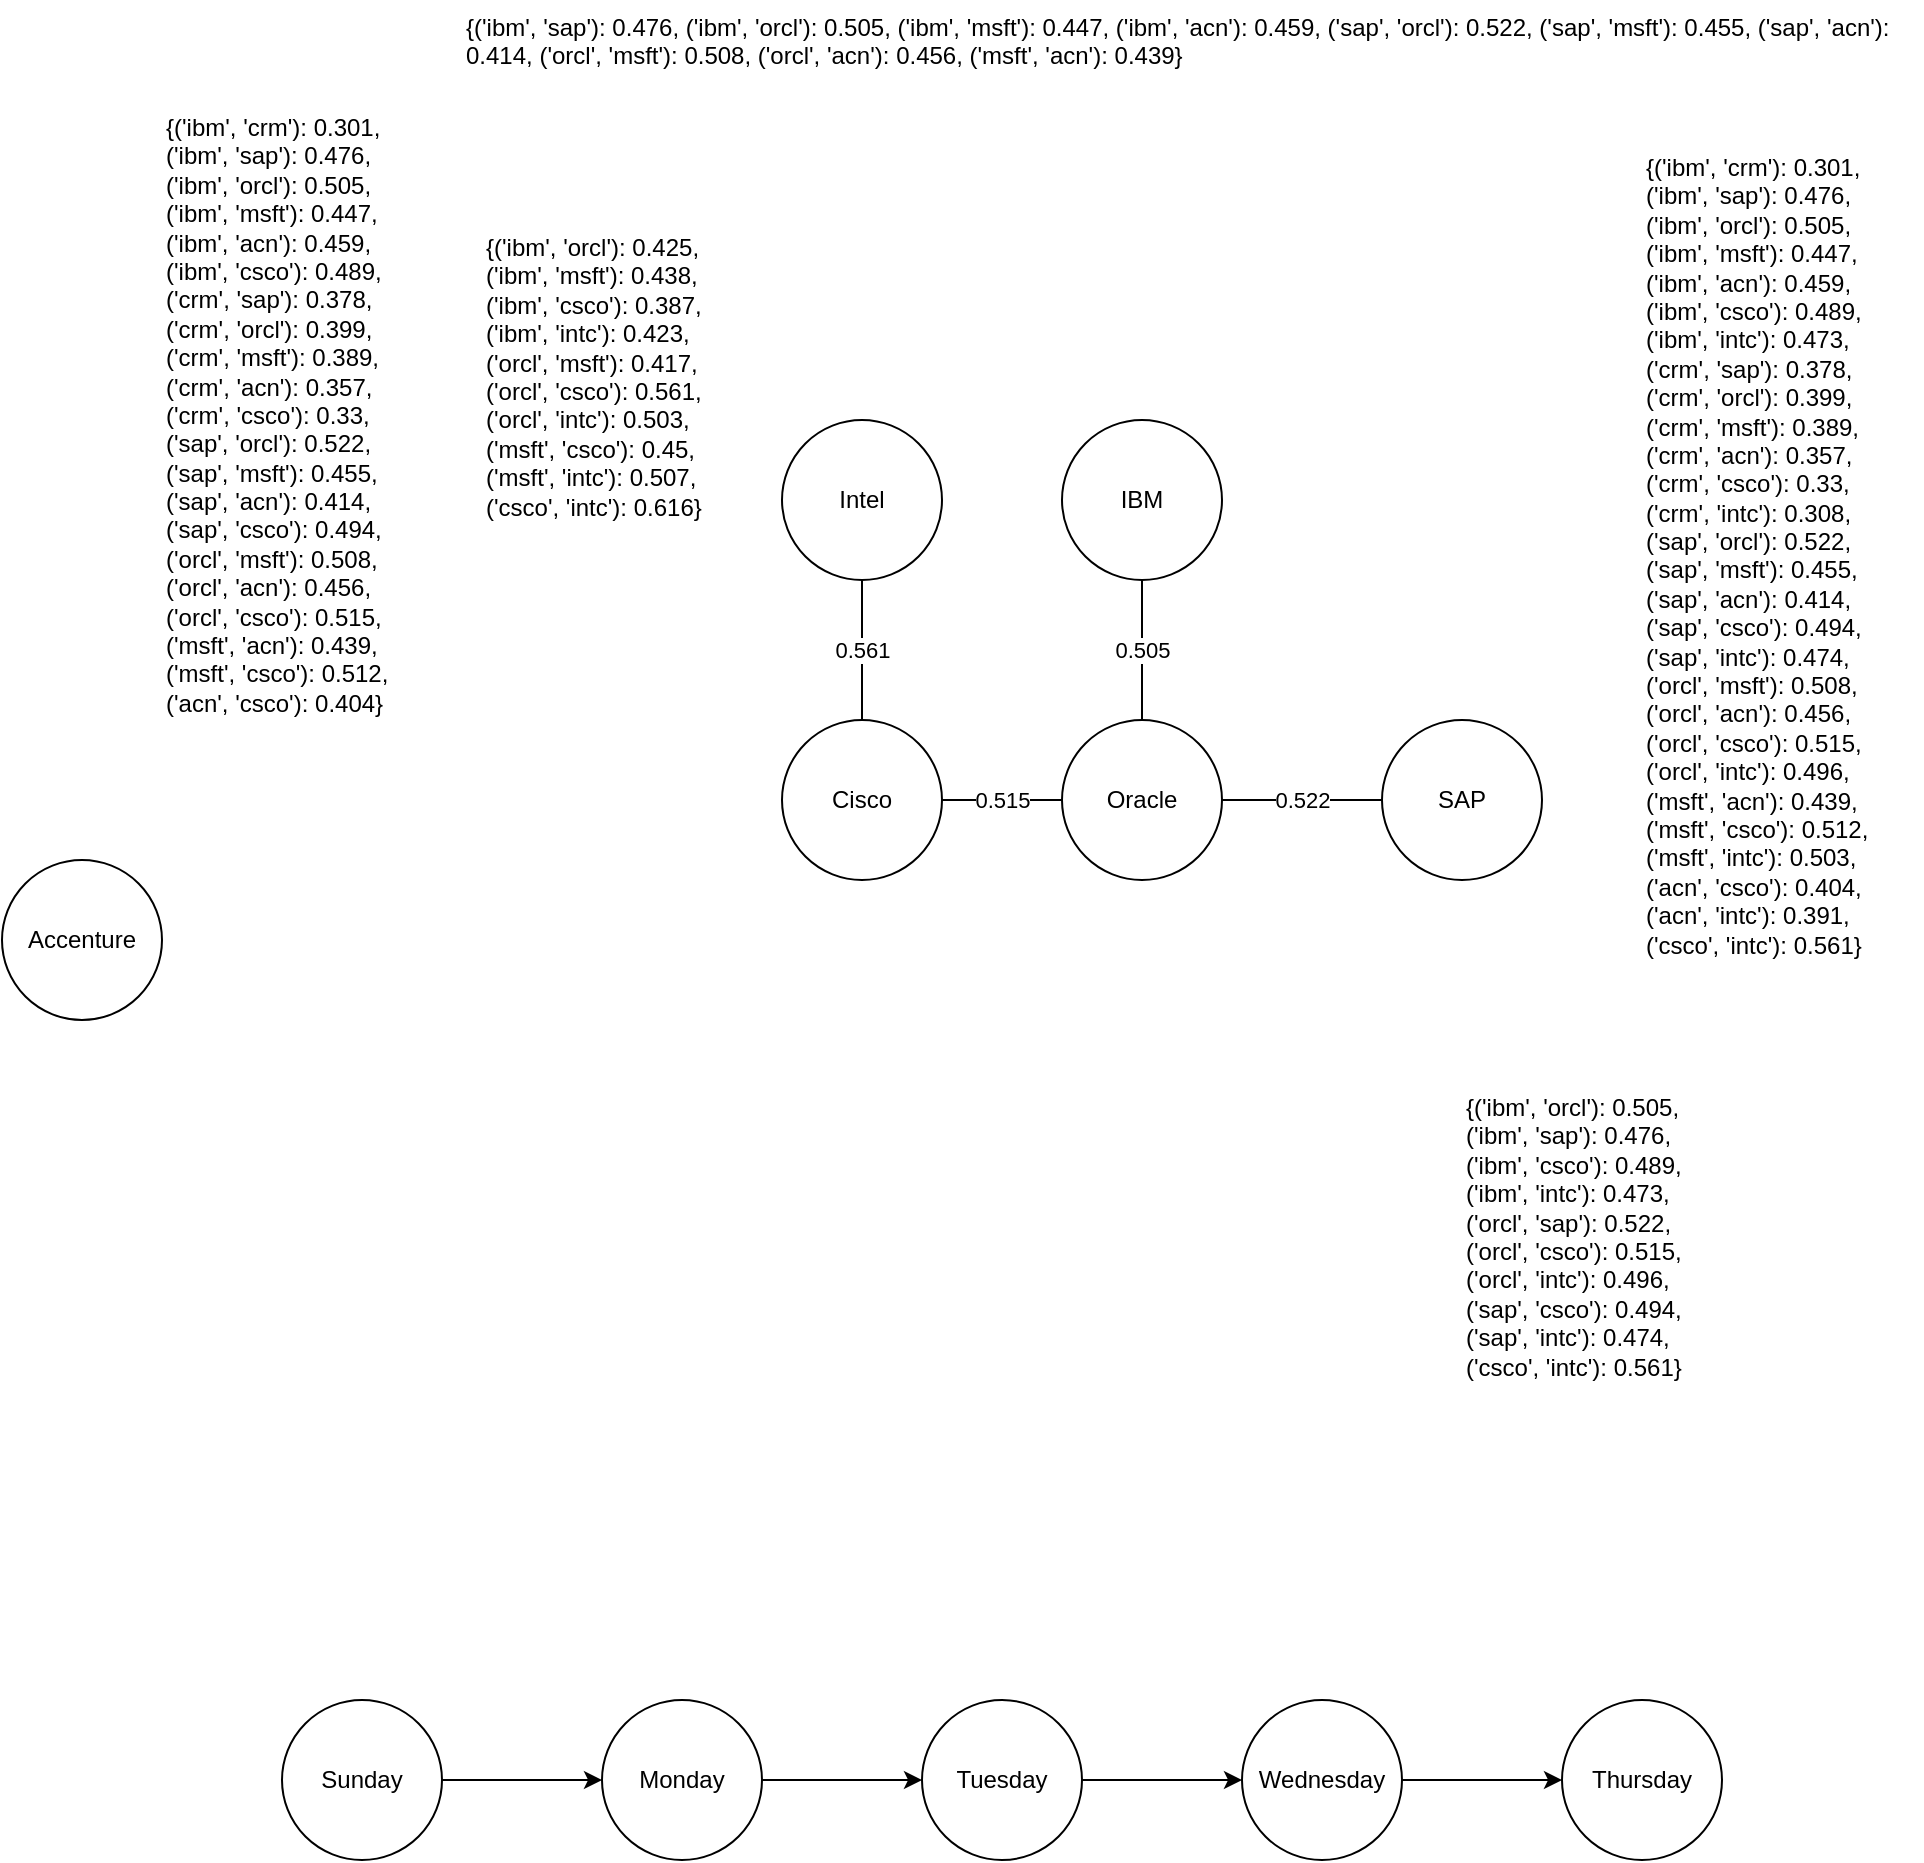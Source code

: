 <mxfile version="13.6.4" type="github">
  <diagram id="E6s0HOv1Aa1o53uXts_-" name="Page-1">
    <mxGraphModel dx="1544" dy="792" grid="1" gridSize="10" guides="1" tooltips="1" connect="1" arrows="1" fold="1" page="1" pageScale="1" pageWidth="850" pageHeight="1100" math="0" shadow="0">
      <root>
        <mxCell id="0" />
        <mxCell id="1" parent="0" />
        <mxCell id="63We0tcy4YD0tNSfpsTy-4" value="{(&#39;ibm&#39;, &#39;sap&#39;): 0.476, (&#39;ibm&#39;, &#39;orcl&#39;): 0.505, (&#39;ibm&#39;, &#39;msft&#39;): 0.447, (&#39;ibm&#39;, &#39;acn&#39;): 0.459, (&#39;sap&#39;, &#39;orcl&#39;): 0.522, (&#39;sap&#39;, &#39;msft&#39;): 0.455, (&#39;sap&#39;, &#39;acn&#39;): 0.414, (&#39;orcl&#39;, &#39;msft&#39;): 0.508, (&#39;orcl&#39;, &#39;acn&#39;): 0.456, (&#39;msft&#39;, &#39;acn&#39;): 0.439}" style="text;whiteSpace=wrap;html=1;" parent="1" vertex="1">
          <mxGeometry x="80" y="160" width="730" height="90" as="geometry" />
        </mxCell>
        <mxCell id="63We0tcy4YD0tNSfpsTy-9" value="Accenture" style="ellipse;whiteSpace=wrap;html=1;aspect=fixed;" parent="1" vertex="1">
          <mxGeometry x="-150" y="590" width="80" height="80" as="geometry" />
        </mxCell>
        <mxCell id="n5IDzBsflQ4T4mHAfqF0-2" value="" style="edgeStyle=orthogonalEdgeStyle;rounded=0;orthogonalLoop=1;jettySize=auto;html=1;" edge="1" parent="1" source="63We0tcy4YD0tNSfpsTy-17" target="n5IDzBsflQ4T4mHAfqF0-1">
          <mxGeometry relative="1" as="geometry" />
        </mxCell>
        <mxCell id="63We0tcy4YD0tNSfpsTy-17" value="Sunday" style="ellipse;whiteSpace=wrap;html=1;aspect=fixed;" parent="1" vertex="1">
          <mxGeometry x="-10" y="1010" width="80" height="80" as="geometry" />
        </mxCell>
        <mxCell id="63We0tcy4YD0tNSfpsTy-21" value="{(&#39;ibm&#39;, &#39;crm&#39;): 0.301, (&#39;ibm&#39;, &#39;sap&#39;): 0.476, (&#39;ibm&#39;, &#39;orcl&#39;): 0.505, (&#39;ibm&#39;, &#39;msft&#39;): 0.447, (&#39;ibm&#39;, &#39;acn&#39;): 0.459, (&#39;ibm&#39;, &#39;csco&#39;): 0.489, (&#39;crm&#39;, &#39;sap&#39;): 0.378, (&#39;crm&#39;, &#39;orcl&#39;): 0.399, (&#39;crm&#39;, &#39;msft&#39;): 0.389, (&#39;crm&#39;, &#39;acn&#39;): 0.357, (&#39;crm&#39;, &#39;csco&#39;): 0.33, (&#39;sap&#39;, &#39;orcl&#39;): 0.522, (&#39;sap&#39;, &#39;msft&#39;): 0.455, (&#39;sap&#39;, &#39;acn&#39;): 0.414, (&#39;sap&#39;, &#39;csco&#39;): 0.494, (&#39;orcl&#39;, &#39;msft&#39;): 0.508, (&#39;orcl&#39;, &#39;acn&#39;): 0.456, (&#39;orcl&#39;, &#39;csco&#39;): 0.515, (&#39;msft&#39;, &#39;acn&#39;): 0.439, (&#39;msft&#39;, &#39;csco&#39;): 0.512, (&#39;acn&#39;, &#39;csco&#39;): 0.404}" style="text;whiteSpace=wrap;html=1;" parent="1" vertex="1">
          <mxGeometry x="-70" y="210" width="130" height="90" as="geometry" />
        </mxCell>
        <mxCell id="63We0tcy4YD0tNSfpsTy-27" value="{(&#39;ibm&#39;, &#39;crm&#39;): 0.301, (&#39;ibm&#39;, &#39;sap&#39;): 0.476, (&#39;ibm&#39;, &#39;orcl&#39;): 0.505, (&#39;ibm&#39;, &#39;msft&#39;): 0.447, (&#39;ibm&#39;, &#39;acn&#39;): 0.459, (&#39;ibm&#39;, &#39;csco&#39;): 0.489, (&#39;ibm&#39;, &#39;intc&#39;): 0.473, (&#39;crm&#39;, &#39;sap&#39;): 0.378, (&#39;crm&#39;, &#39;orcl&#39;): 0.399, (&#39;crm&#39;, &#39;msft&#39;): 0.389, (&#39;crm&#39;, &#39;acn&#39;): 0.357, (&#39;crm&#39;, &#39;csco&#39;): 0.33, (&#39;crm&#39;, &#39;intc&#39;): 0.308, (&#39;sap&#39;, &#39;orcl&#39;): 0.522, (&#39;sap&#39;, &#39;msft&#39;): 0.455, (&#39;sap&#39;, &#39;acn&#39;): 0.414, (&#39;sap&#39;, &#39;csco&#39;): 0.494, (&#39;sap&#39;, &#39;intc&#39;): 0.474, (&#39;orcl&#39;, &#39;msft&#39;): 0.508, (&#39;orcl&#39;, &#39;acn&#39;): 0.456, (&#39;orcl&#39;, &#39;csco&#39;): 0.515, (&#39;orcl&#39;, &#39;intc&#39;): 0.496, (&#39;msft&#39;, &#39;acn&#39;): 0.439, (&#39;msft&#39;, &#39;csco&#39;): 0.512, (&#39;msft&#39;, &#39;intc&#39;): 0.503, (&#39;acn&#39;, &#39;csco&#39;): 0.404, (&#39;acn&#39;, &#39;intc&#39;): 0.391, (&#39;csco&#39;, &#39;intc&#39;): 0.561}" style="text;whiteSpace=wrap;html=1;" parent="1" vertex="1">
          <mxGeometry x="670" y="230" width="120" height="410" as="geometry" />
        </mxCell>
        <mxCell id="63We0tcy4YD0tNSfpsTy-31" value="{(&#39;ibm&#39;, &#39;orcl&#39;): 0.425, (&#39;ibm&#39;, &#39;msft&#39;): 0.438, (&#39;ibm&#39;, &#39;csco&#39;): 0.387, (&#39;ibm&#39;, &#39;intc&#39;): 0.423, (&#39;orcl&#39;, &#39;msft&#39;): 0.417, (&#39;orcl&#39;, &#39;csco&#39;): 0.561, (&#39;orcl&#39;, &#39;intc&#39;): 0.503, (&#39;msft&#39;, &#39;csco&#39;): 0.45, (&#39;msft&#39;, &#39;intc&#39;): 0.507, (&#39;csco&#39;, &#39;intc&#39;): 0.616}" style="text;whiteSpace=wrap;html=1;" parent="1" vertex="1">
          <mxGeometry x="90" y="270" width="110" height="60" as="geometry" />
        </mxCell>
        <mxCell id="63We0tcy4YD0tNSfpsTy-33" value="{(&#39;ibm&#39;, &#39;orcl&#39;): 0.505, (&#39;ibm&#39;, &#39;sap&#39;): 0.476, (&#39;ibm&#39;, &#39;csco&#39;): 0.489, (&#39;ibm&#39;, &#39;intc&#39;): 0.473, (&#39;orcl&#39;, &#39;sap&#39;): 0.522, (&#39;orcl&#39;, &#39;csco&#39;): 0.515, (&#39;orcl&#39;, &#39;intc&#39;): 0.496, (&#39;sap&#39;, &#39;csco&#39;): 0.494, (&#39;sap&#39;, &#39;intc&#39;): 0.474, (&#39;csco&#39;, &#39;intc&#39;): 0.561}" style="text;whiteSpace=wrap;html=1;" parent="1" vertex="1">
          <mxGeometry x="580" y="700" width="110" height="60" as="geometry" />
        </mxCell>
        <mxCell id="n5IDzBsflQ4T4mHAfqF0-4" value="" style="edgeStyle=orthogonalEdgeStyle;rounded=0;orthogonalLoop=1;jettySize=auto;html=1;" edge="1" parent="1" source="n5IDzBsflQ4T4mHAfqF0-1" target="n5IDzBsflQ4T4mHAfqF0-3">
          <mxGeometry relative="1" as="geometry" />
        </mxCell>
        <mxCell id="n5IDzBsflQ4T4mHAfqF0-1" value="Monday" style="ellipse;whiteSpace=wrap;html=1;aspect=fixed;" vertex="1" parent="1">
          <mxGeometry x="150" y="1010" width="80" height="80" as="geometry" />
        </mxCell>
        <mxCell id="n5IDzBsflQ4T4mHAfqF0-6" value="" style="edgeStyle=orthogonalEdgeStyle;rounded=0;orthogonalLoop=1;jettySize=auto;html=1;" edge="1" parent="1" source="n5IDzBsflQ4T4mHAfqF0-3" target="n5IDzBsflQ4T4mHAfqF0-5">
          <mxGeometry relative="1" as="geometry" />
        </mxCell>
        <mxCell id="n5IDzBsflQ4T4mHAfqF0-3" value="Tuesday" style="ellipse;whiteSpace=wrap;html=1;aspect=fixed;" vertex="1" parent="1">
          <mxGeometry x="310" y="1010" width="80" height="80" as="geometry" />
        </mxCell>
        <mxCell id="n5IDzBsflQ4T4mHAfqF0-8" value="" style="edgeStyle=orthogonalEdgeStyle;rounded=0;orthogonalLoop=1;jettySize=auto;html=1;" edge="1" parent="1" source="n5IDzBsflQ4T4mHAfqF0-5" target="n5IDzBsflQ4T4mHAfqF0-7">
          <mxGeometry relative="1" as="geometry" />
        </mxCell>
        <mxCell id="n5IDzBsflQ4T4mHAfqF0-5" value="Wednesday" style="ellipse;whiteSpace=wrap;html=1;aspect=fixed;" vertex="1" parent="1">
          <mxGeometry x="470" y="1010" width="80" height="80" as="geometry" />
        </mxCell>
        <mxCell id="n5IDzBsflQ4T4mHAfqF0-7" value="Thursday" style="ellipse;whiteSpace=wrap;html=1;aspect=fixed;" vertex="1" parent="1">
          <mxGeometry x="630" y="1010" width="80" height="80" as="geometry" />
        </mxCell>
        <mxCell id="n5IDzBsflQ4T4mHAfqF0-13" value="" style="group" vertex="1" connectable="0" parent="1">
          <mxGeometry x="240" y="370" width="380" height="230" as="geometry" />
        </mxCell>
        <mxCell id="63We0tcy4YD0tNSfpsTy-1" value="IBM" style="ellipse;whiteSpace=wrap;html=1;aspect=fixed;" parent="n5IDzBsflQ4T4mHAfqF0-13" vertex="1">
          <mxGeometry x="140" width="80" height="80" as="geometry" />
        </mxCell>
        <mxCell id="63We0tcy4YD0tNSfpsTy-2" value="SAP" style="ellipse;whiteSpace=wrap;html=1;aspect=fixed;" parent="n5IDzBsflQ4T4mHAfqF0-13" vertex="1">
          <mxGeometry x="300" y="150" width="80" height="80" as="geometry" />
        </mxCell>
        <mxCell id="63We0tcy4YD0tNSfpsTy-11" value="0.522" style="edgeStyle=orthogonalEdgeStyle;rounded=0;orthogonalLoop=1;jettySize=auto;html=1;exitX=1;exitY=0.5;exitDx=0;exitDy=0;endArrow=none;endFill=0;" parent="n5IDzBsflQ4T4mHAfqF0-13" source="63We0tcy4YD0tNSfpsTy-5" target="63We0tcy4YD0tNSfpsTy-2" edge="1">
          <mxGeometry relative="1" as="geometry" />
        </mxCell>
        <mxCell id="63We0tcy4YD0tNSfpsTy-5" value="Oracle" style="ellipse;whiteSpace=wrap;html=1;aspect=fixed;" parent="n5IDzBsflQ4T4mHAfqF0-13" vertex="1">
          <mxGeometry x="140" y="150" width="80" height="80" as="geometry" />
        </mxCell>
        <mxCell id="63We0tcy4YD0tNSfpsTy-6" value="0.505" style="edgeStyle=orthogonalEdgeStyle;rounded=0;orthogonalLoop=1;jettySize=auto;html=1;endArrow=none;endFill=0;" parent="n5IDzBsflQ4T4mHAfqF0-13" source="63We0tcy4YD0tNSfpsTy-1" target="63We0tcy4YD0tNSfpsTy-5" edge="1">
          <mxGeometry relative="1" as="geometry" />
        </mxCell>
        <mxCell id="63We0tcy4YD0tNSfpsTy-23" value="0.515" style="edgeStyle=orthogonalEdgeStyle;rounded=0;orthogonalLoop=1;jettySize=auto;html=1;exitX=1;exitY=0.5;exitDx=0;exitDy=0;entryX=0;entryY=0.5;entryDx=0;entryDy=0;endArrow=none;endFill=0;" parent="n5IDzBsflQ4T4mHAfqF0-13" source="63We0tcy4YD0tNSfpsTy-22" target="63We0tcy4YD0tNSfpsTy-5" edge="1">
          <mxGeometry relative="1" as="geometry" />
        </mxCell>
        <mxCell id="63We0tcy4YD0tNSfpsTy-22" value="Cisco" style="ellipse;whiteSpace=wrap;html=1;aspect=fixed;" parent="n5IDzBsflQ4T4mHAfqF0-13" vertex="1">
          <mxGeometry y="150" width="80" height="80" as="geometry" />
        </mxCell>
        <mxCell id="63We0tcy4YD0tNSfpsTy-32" value="0.561" style="edgeStyle=orthogonalEdgeStyle;rounded=0;orthogonalLoop=1;jettySize=auto;html=1;entryX=0.5;entryY=0;entryDx=0;entryDy=0;endArrow=none;endFill=0;" parent="n5IDzBsflQ4T4mHAfqF0-13" source="63We0tcy4YD0tNSfpsTy-28" target="63We0tcy4YD0tNSfpsTy-22" edge="1">
          <mxGeometry relative="1" as="geometry" />
        </mxCell>
        <mxCell id="63We0tcy4YD0tNSfpsTy-28" value="Intel" style="ellipse;whiteSpace=wrap;html=1;aspect=fixed;" parent="n5IDzBsflQ4T4mHAfqF0-13" vertex="1">
          <mxGeometry width="80" height="80" as="geometry" />
        </mxCell>
      </root>
    </mxGraphModel>
  </diagram>
</mxfile>
